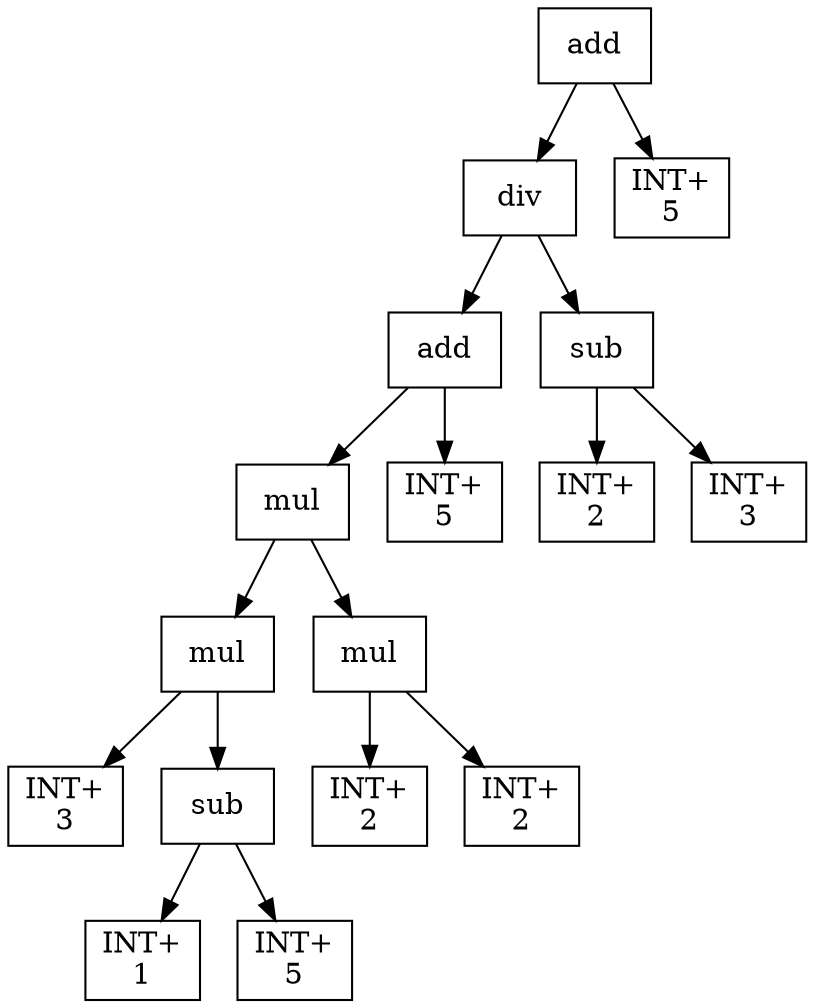 digraph expr {
  node [shape=box];
  n1 [label="add"];
  n2 [label="div"];
  n3 [label="add"];
  n4 [label="mul"];
  n5 [label="mul"];
  n6 [label="INT+\n3"];
  n7 [label="sub"];
  n8 [label="INT+\n1"];
  n9 [label="INT+\n5"];
  n7 -> n8;
  n7 -> n9;
  n5 -> n6;
  n5 -> n7;
  n10 [label="mul"];
  n11 [label="INT+\n2"];
  n12 [label="INT+\n2"];
  n10 -> n11;
  n10 -> n12;
  n4 -> n5;
  n4 -> n10;
  n13 [label="INT+\n5"];
  n3 -> n4;
  n3 -> n13;
  n14 [label="sub"];
  n15 [label="INT+\n2"];
  n16 [label="INT+\n3"];
  n14 -> n15;
  n14 -> n16;
  n2 -> n3;
  n2 -> n14;
  n17 [label="INT+\n5"];
  n1 -> n2;
  n1 -> n17;
}